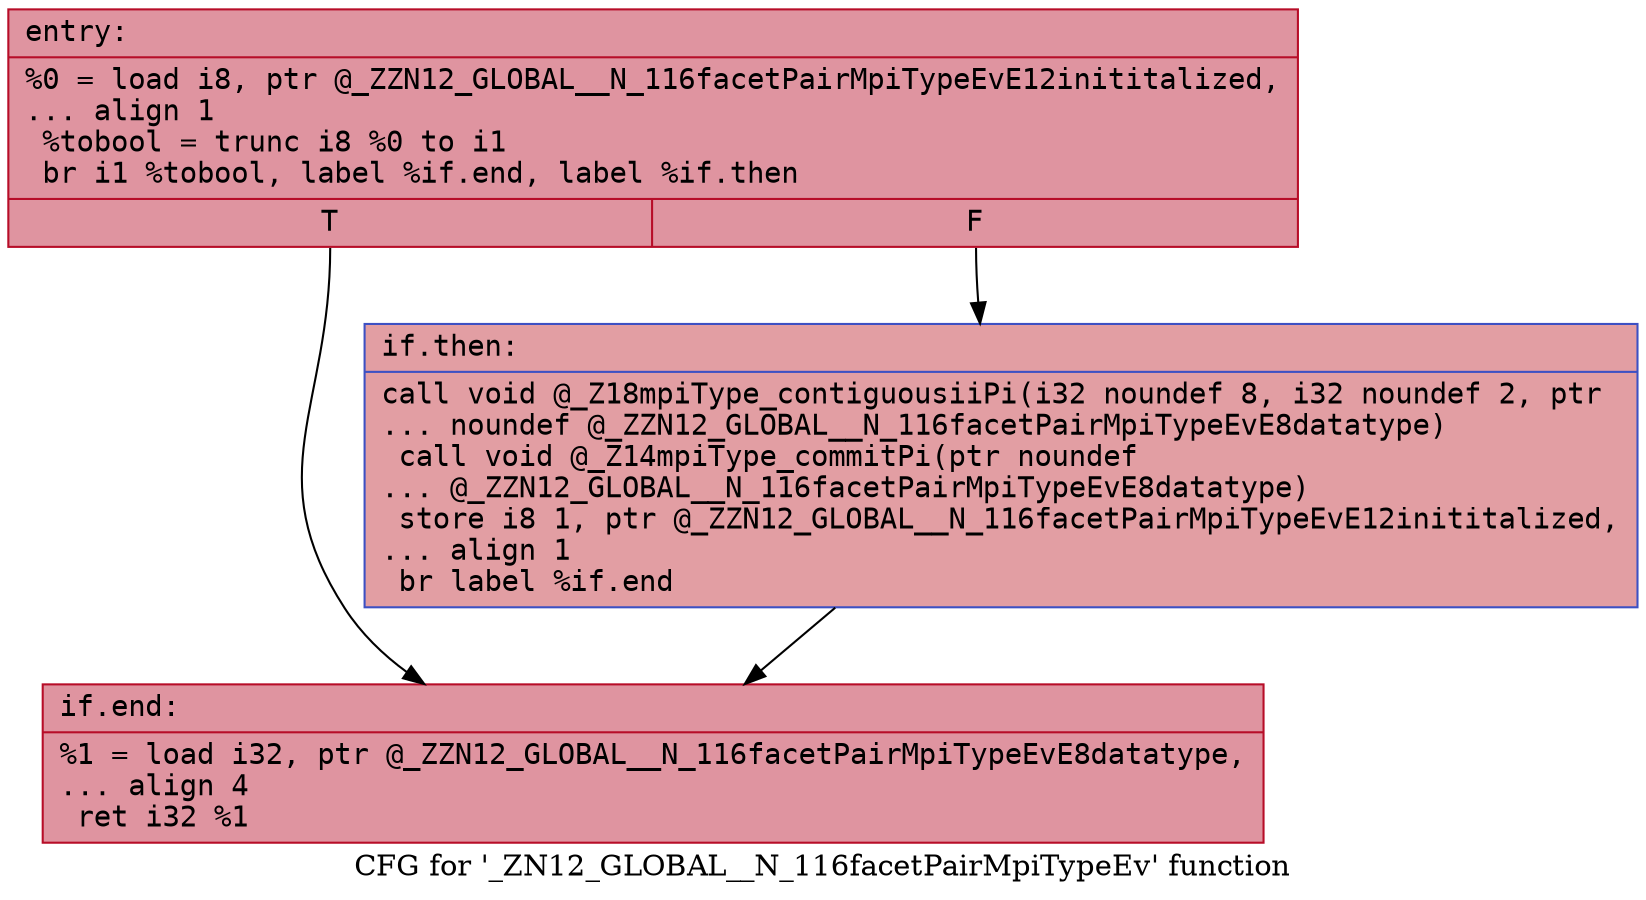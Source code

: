digraph "CFG for '_ZN12_GLOBAL__N_116facetPairMpiTypeEv' function" {
	label="CFG for '_ZN12_GLOBAL__N_116facetPairMpiTypeEv' function";

	Node0x5606e006e3e0 [shape=record,color="#b70d28ff", style=filled, fillcolor="#b70d2870" fontname="Courier",label="{entry:\l|  %0 = load i8, ptr @_ZZN12_GLOBAL__N_116facetPairMpiTypeEvE12inititalized,\l... align 1\l  %tobool = trunc i8 %0 to i1\l  br i1 %tobool, label %if.end, label %if.then\l|{<s0>T|<s1>F}}"];
	Node0x5606e006e3e0:s0 -> Node0x5606e006e620[tooltip="entry -> if.end\nProbability 50.00%" ];
	Node0x5606e006e3e0:s1 -> Node0x5606e006e690[tooltip="entry -> if.then\nProbability 50.00%" ];
	Node0x5606e006e690 [shape=record,color="#3d50c3ff", style=filled, fillcolor="#be242e70" fontname="Courier",label="{if.then:\l|  call void @_Z18mpiType_contiguousiiPi(i32 noundef 8, i32 noundef 2, ptr\l... noundef @_ZZN12_GLOBAL__N_116facetPairMpiTypeEvE8datatype)\l  call void @_Z14mpiType_commitPi(ptr noundef\l... @_ZZN12_GLOBAL__N_116facetPairMpiTypeEvE8datatype)\l  store i8 1, ptr @_ZZN12_GLOBAL__N_116facetPairMpiTypeEvE12inititalized,\l... align 1\l  br label %if.end\l}"];
	Node0x5606e006e690 -> Node0x5606e006e620[tooltip="if.then -> if.end\nProbability 100.00%" ];
	Node0x5606e006e620 [shape=record,color="#b70d28ff", style=filled, fillcolor="#b70d2870" fontname="Courier",label="{if.end:\l|  %1 = load i32, ptr @_ZZN12_GLOBAL__N_116facetPairMpiTypeEvE8datatype,\l... align 4\l  ret i32 %1\l}"];
}
